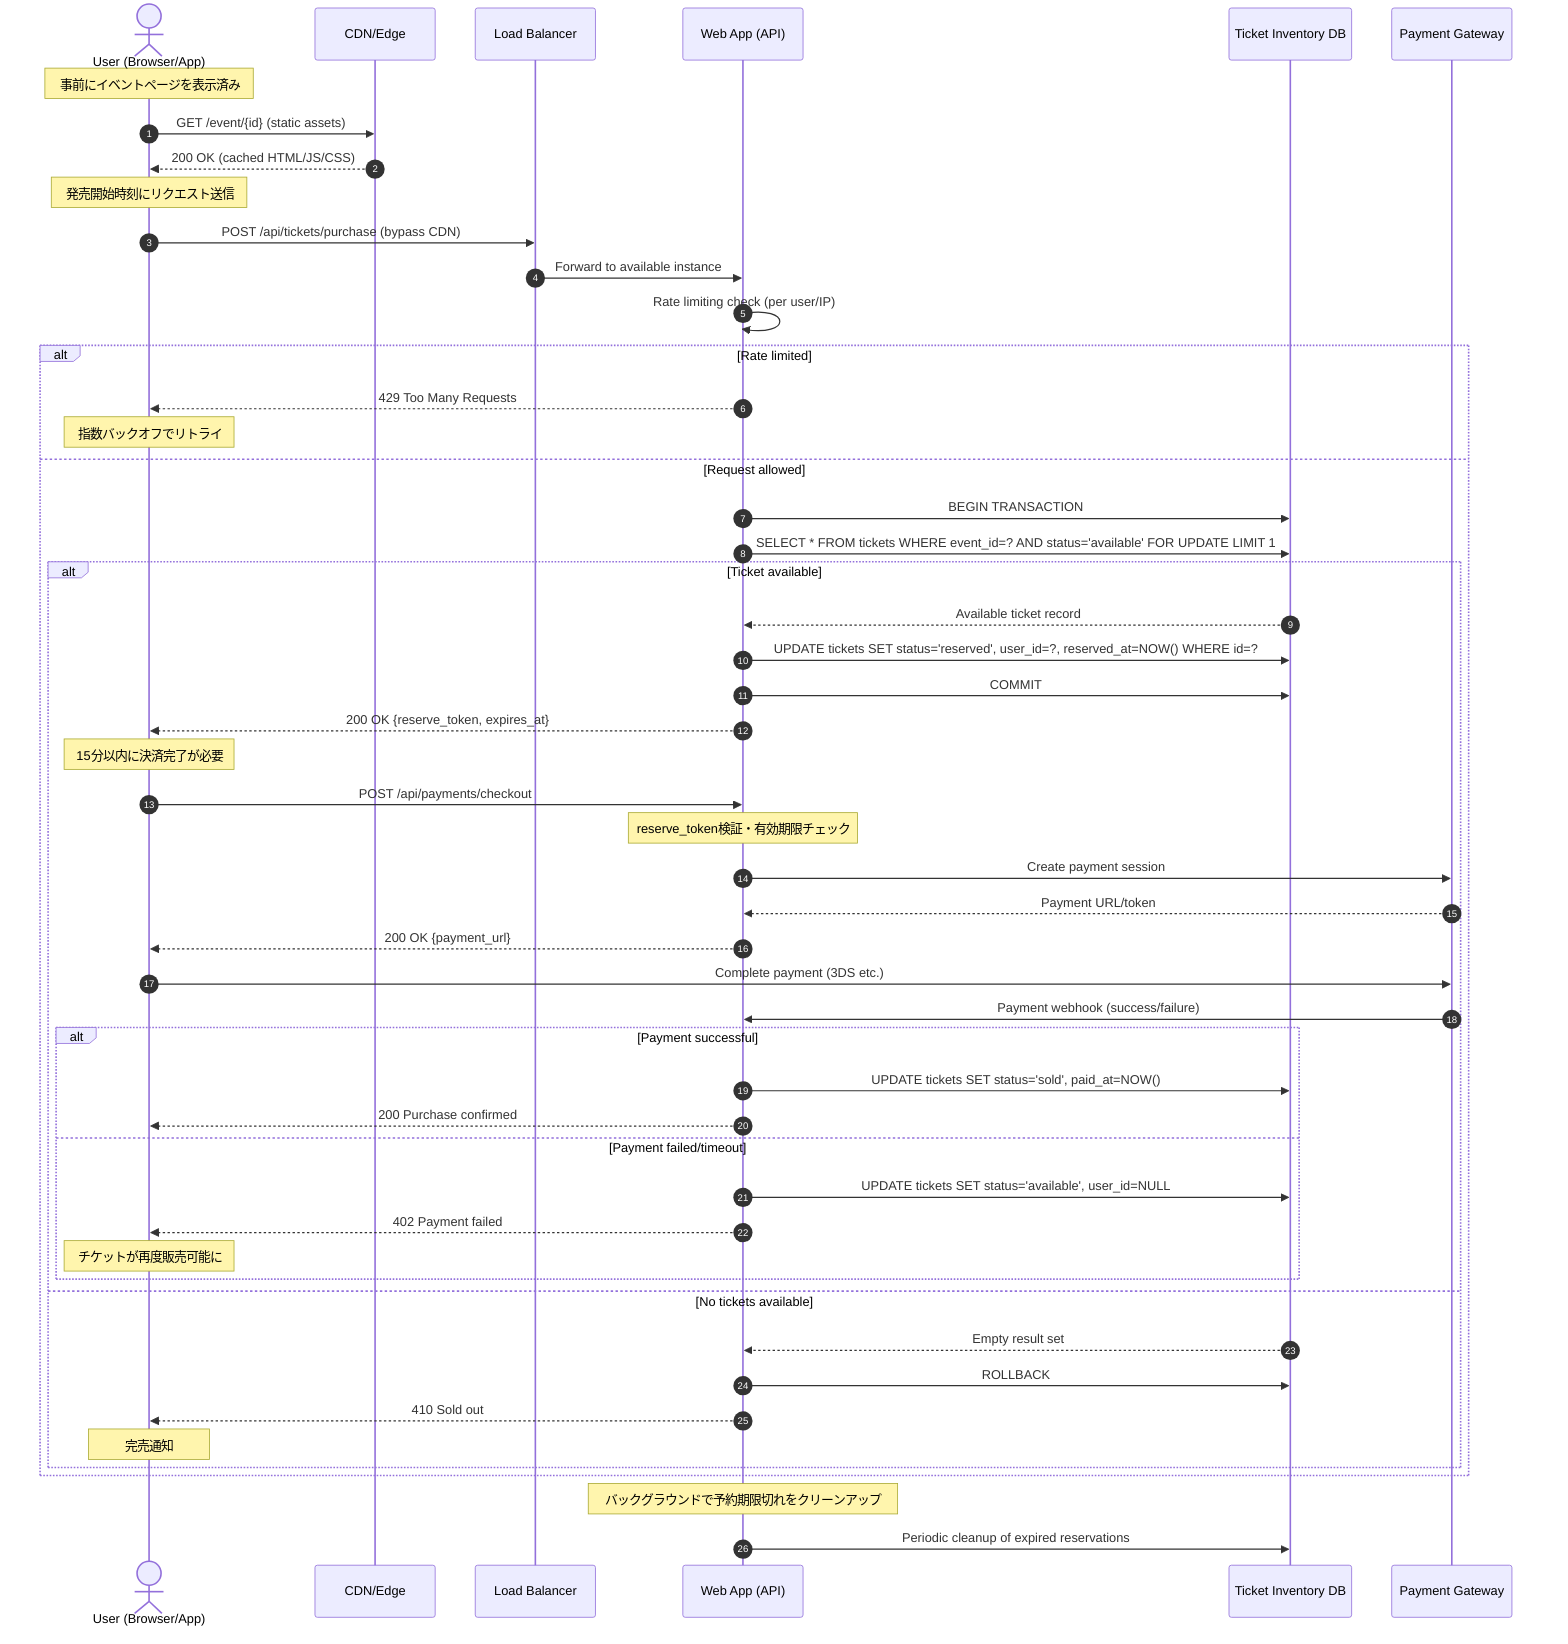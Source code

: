 sequenceDiagram
autonumber
actor U as User (Browser/App)
participant C as CDN/Edge
participant L as Load Balancer
participant W as Web App (API)
participant I as Ticket Inventory DB
participant P as Payment Gateway

Note over U: 事前にイベントページを表示済み
U->>C: GET /event/{id} (static assets)
C-->>U: 200 OK (cached HTML/JS/CSS)

Note over U: 発売開始時刻にリクエスト送信
U->>L: POST /api/tickets/purchase (bypass CDN)
L->>W: Forward to available instance
W->>W: Rate limiting check (per user/IP)

alt Rate limited
  W-->>U: 429 Too Many Requests
  Note over U: 指数バックオフでリトライ
else Request allowed
  W->>I: BEGIN TRANSACTION
  W->>I: SELECT * FROM tickets WHERE event_id=? AND status='available' FOR UPDATE LIMIT 1

  alt Ticket available
    I-->>W: Available ticket record
    W->>I: UPDATE tickets SET status='reserved', user_id=?, reserved_at=NOW() WHERE id=?
    W->>I: COMMIT
    W-->>U: 200 OK {reserve_token, expires_at}

    Note over U: 15分以内に決済完了が必要
    U->>W: POST /api/payments/checkout
    Note over W: reserve_token検証・有効期限チェック
    W->>P: Create payment session
    P-->>W: Payment URL/token
    W-->>U: 200 OK {payment_url}

    U->>P: Complete payment (3DS etc.)
    P->>W: Payment webhook (success/failure)

    alt Payment successful
      W->>I: UPDATE tickets SET status='sold', paid_at=NOW()
      W-->>U: 200 Purchase confirmed
    else Payment failed/timeout
      W->>I: UPDATE tickets SET status='available', user_id=NULL
      W-->>U: 402 Payment failed
      Note over U: チケットが再度販売可能に
    end

  else No tickets available
    I-->>W: Empty result set
    W->>I: ROLLBACK
    W-->>U: 410 Sold out
    Note over U: 完売通知
  end
end

Note over W: バックグラウンドで予約期限切れをクリーンアップ
W->>I: Periodic cleanup of expired reservations